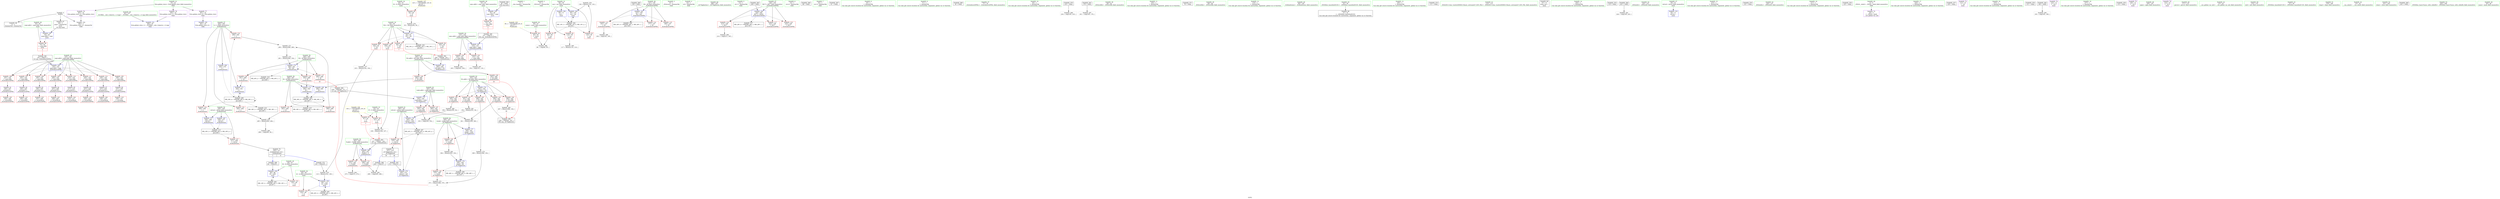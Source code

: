 digraph "SVFG" {
	label="SVFG";

	Node0x5609ad20ef30 [shape=record,color=grey,label="{NodeID: 0\nNullPtr}"];
	Node0x5609ad20ef30 -> Node0x5609ad230580[style=solid];
	Node0x5609ad20ef30 -> Node0x5609ad230680[style=solid];
	Node0x5609ad20ef30 -> Node0x5609ad235cd0[style=solid];
	Node0x5609ad23d870 [shape=record,color=grey,label="{NodeID: 277\n103 = Binary(102, 104, )\n}"];
	Node0x5609ad23d870 -> Node0x5609ad23d6f0[style=solid];
	Node0x5609ad22f170 [shape=record,color=red,label="{NodeID: 111\n226\<--145\n\<--argv.addr\n_ZL8redirectiPPKc\n}"];
	Node0x5609ad22f170 -> Node0x5609ad2316b0[style=solid];
	Node0x5609ad22d3b0 [shape=record,color=green,label="{NodeID: 28\n52\<--53\nargc.addr\<--argc.addr_field_insensitive\nmain\n}"];
	Node0x5609ad22d3b0 -> Node0x5609ad231850[style=solid];
	Node0x5609ad22d3b0 -> Node0x5609ad235ea0[style=solid];
	Node0x5609ad238280 [shape=record,color=black,label="{NodeID: 388\n338 = PHI(293, 367, )\n0th arg _ZL7highestxx }"];
	Node0x5609ad238280 -> Node0x5609ad236ee0[style=solid];
	Node0x5609ad24af90 [shape=record,color=black,label="{NodeID: 305\nMR_20V_2 = PHI(MR_20V_3, MR_20V_1, )\npts\{69 \}\n}"];
	Node0x5609ad24af90 -> Node0x5609ad2362b0[style=dashed];
	Node0x5609ad2351e0 [shape=record,color=red,label="{NodeID: 139\n304\<--268\n\<--M\n_ZL6badwinxx\n}"];
	Node0x5609ad2351e0 -> Node0x5609ad236d40[style=solid];
	Node0x5609ad22fd00 [shape=record,color=green,label="{NodeID: 56\n262\<--263\nP.addr\<--P.addr_field_insensitive\n_ZL6badwinxx\n}"];
	Node0x5609ad22fd00 -> Node0x5609ad234a90[style=solid];
	Node0x5609ad22fd00 -> Node0x5609ad234b60[style=solid];
	Node0x5609ad22fd00 -> Node0x5609ad236860[style=solid];
	Node0x5609ad236930 [shape=record,color=blue,label="{NodeID: 167\n258\<--277\nretval\<--\n_ZL6badwinxx\n}"];
	Node0x5609ad236930 -> Node0x5609ad24d790[style=dashed];
	Node0x5609ad231510 [shape=record,color=purple,label="{NodeID: 84\n207\<--206\narrayidx18\<--\n_ZL8redirectiPPKc\n}"];
	Node0x5609ad231510 -> Node0x5609ad2344e0[style=solid];
	Node0x5609ad22b6a0 [shape=record,color=green,label="{NodeID: 1\n7\<--1\n__dso_handle\<--dummyObj\nGlob }"];
	Node0x5609ad23d9f0 [shape=record,color=grey,label="{NodeID: 278\n93 = Binary(94, 92, )\n}"];
	Node0x5609ad23d9f0 -> Node0x5609ad236110[style=solid];
	Node0x5609ad22f240 [shape=record,color=red,label="{NodeID: 112\n236\<--145\n\<--argv.addr\n_ZL8redirectiPPKc\n}"];
	Node0x5609ad22f240 -> Node0x5609ad231780[style=solid];
	Node0x5609ad22d480 [shape=record,color=green,label="{NodeID: 29\n54\<--55\nargv.addr\<--argv.addr_field_insensitive\nmain\n}"];
	Node0x5609ad22d480 -> Node0x5609ad231920[style=solid];
	Node0x5609ad22d480 -> Node0x5609ad235f70[style=solid];
	Node0x5609ad238490 [shape=record,color=black,label="{NodeID: 389\n339 = PHI(294, 371, )\n1st arg _ZL7highestxx }"];
	Node0x5609ad238490 -> Node0x5609ad236fb0[style=solid];
	Node0x5609ad24b490 [shape=record,color=black,label="{NodeID: 306\nMR_48V_2 = PHI(MR_48V_4, MR_48V_1, )\npts\{347 \}\n}"];
	Node0x5609ad2352b0 [shape=record,color=red,label="{NodeID: 140\n375\<--340\n\<--retval\n_ZL7highestxx\n}"];
	Node0x5609ad2352b0 -> Node0x5609ad2309f0[style=solid];
	Node0x5609ad22fdd0 [shape=record,color=green,label="{NodeID: 57\n264\<--265\nL\<--L_field_insensitive\n_ZL6badwinxx\n}"];
	Node0x5609ad22fdd0 -> Node0x5609ad234c30[style=solid];
	Node0x5609ad22fdd0 -> Node0x5609ad234d00[style=solid];
	Node0x5609ad22fdd0 -> Node0x5609ad234dd0[style=solid];
	Node0x5609ad22fdd0 -> Node0x5609ad236a00[style=solid];
	Node0x5609ad22fdd0 -> Node0x5609ad236c70[style=solid];
	Node0x5609ad236a00 [shape=record,color=blue,label="{NodeID: 168\n264\<--274\nL\<--\n_ZL6badwinxx\n}"];
	Node0x5609ad236a00 -> Node0x5609ad249190[style=dashed];
	Node0x5609ad2315e0 [shape=record,color=purple,label="{NodeID: 85\n217\<--216\narrayidx22\<--\n_ZL8redirectiPPKc\n}"];
	Node0x5609ad2315e0 -> Node0x5609ad2345b0[style=solid];
	Node0x5609ad22b730 [shape=record,color=green,label="{NodeID: 2\n8\<--1\n_ZSt3cin\<--dummyObj\nGlob }"];
	Node0x5609ad23db70 [shape=record,color=grey,label="{NodeID: 279\n136 = Binary(135, 118, )\n}"];
	Node0x5609ad23db70 -> Node0x5609ad236380[style=solid];
	Node0x5609ad22f310 [shape=record,color=red,label="{NodeID: 113\n163\<--147\n\<--fd\n_ZL8redirectiPPKc\n}"];
	Node0x5609ad22f310 -> Node0x5609ad233800[style=solid];
	Node0x5609ad22d550 [shape=record,color=green,label="{NodeID: 30\n56\<--57\ncases\<--cases_field_insensitive\nmain\n}"];
	Node0x5609ad22d550 -> Node0x5609ad2319f0[style=solid];
	Node0x5609ad238610 [shape=record,color=black,label="{NodeID: 390\n141 = PHI(74, )\n0th arg _ZL8redirectiPPKc }"];
	Node0x5609ad238610 -> Node0x5609ad236450[style=solid];
	Node0x5609ad24b990 [shape=record,color=black,label="{NodeID: 307\nMR_42V_3 = PHI(MR_42V_4, MR_42V_2, )\npts\{341 \}\n}"];
	Node0x5609ad24b990 -> Node0x5609ad2352b0[style=dashed];
	Node0x5609ad235380 [shape=record,color=red,label="{NodeID: 141\n351\<--342\n\<--N2.addr\n_ZL7highestxx\n}"];
	Node0x5609ad235380 -> Node0x5609ad23de70[style=solid];
	Node0x5609ad22fea0 [shape=record,color=green,label="{NodeID: 58\n266\<--267\nR\<--R_field_insensitive\n_ZL6badwinxx\n}"];
	Node0x5609ad22fea0 -> Node0x5609ad234ea0[style=solid];
	Node0x5609ad22fea0 -> Node0x5609ad234f70[style=solid];
	Node0x5609ad22fea0 -> Node0x5609ad236ad0[style=solid];
	Node0x5609ad22fea0 -> Node0x5609ad236d40[style=solid];
	Node0x5609ad251250 [shape=record,color=yellow,style=double,label="{NodeID: 335\n8V_1 = ENCHI(MR_8V_0)\npts\{57 \}\nFun[main]}"];
	Node0x5609ad251250 -> Node0x5609ad2319f0[style=dashed];
	Node0x5609ad236ad0 [shape=record,color=blue,label="{NodeID: 169\n266\<--280\nR\<--\n_ZL6badwinxx\n}"];
	Node0x5609ad236ad0 -> Node0x5609ad249690[style=dashed];
	Node0x5609ad2316b0 [shape=record,color=purple,label="{NodeID: 86\n227\<--226\narrayidx27\<--\n_ZL8redirectiPPKc\n}"];
	Node0x5609ad2316b0 -> Node0x5609ad234680[style=solid];
	Node0x5609ad22b7c0 [shape=record,color=green,label="{NodeID: 3\n9\<--1\n_ZSt4cout\<--dummyObj\nGlob }"];
	Node0x5609ad23dcf0 [shape=record,color=grey,label="{NodeID: 280\n356 = Binary(355, 94, )\n}"];
	Node0x5609ad23dcf0 -> Node0x5609ad237080[style=solid];
	Node0x5609ad22f3e0 [shape=record,color=red,label="{NodeID: 114\n177\<--147\n\<--fd\n_ZL8redirectiPPKc\n}"];
	Node0x5609ad22d620 [shape=record,color=green,label="{NodeID: 31\n58\<--59\ncas\<--cas_field_insensitive\nmain\n}"];
	Node0x5609ad22d620 -> Node0x5609ad231ac0[style=solid];
	Node0x5609ad22d620 -> Node0x5609ad231b90[style=solid];
	Node0x5609ad22d620 -> Node0x5609ad231c60[style=solid];
	Node0x5609ad22d620 -> Node0x5609ad236040[style=solid];
	Node0x5609ad22d620 -> Node0x5609ad236380[style=solid];
	Node0x5609ad238720 [shape=record,color=black,label="{NodeID: 391\n142 = PHI(75, )\n1st arg _ZL8redirectiPPKc }"];
	Node0x5609ad238720 -> Node0x5609ad236520[style=solid];
	Node0x5609ad24be90 [shape=record,color=black,label="{NodeID: 308\nMR_26V_4 = PHI(MR_26V_2, MR_26V_1, )\npts\{148 \}\n}"];
	Node0x5609ad235450 [shape=record,color=red,label="{NodeID: 142\n355\<--342\n\<--N2.addr\n_ZL7highestxx\n}"];
	Node0x5609ad235450 -> Node0x5609ad23dcf0[style=solid];
	Node0x5609ad22ff70 [shape=record,color=green,label="{NodeID: 59\n268\<--269\nM\<--M_field_insensitive\n_ZL6badwinxx\n}"];
	Node0x5609ad22ff70 -> Node0x5609ad235040[style=solid];
	Node0x5609ad22ff70 -> Node0x5609ad235110[style=solid];
	Node0x5609ad22ff70 -> Node0x5609ad2351e0[style=solid];
	Node0x5609ad22ff70 -> Node0x5609ad236ba0[style=solid];
	Node0x5609ad236ba0 [shape=record,color=blue,label="{NodeID: 170\n268\<--291\nM\<--div\n_ZL6badwinxx\n}"];
	Node0x5609ad236ba0 -> Node0x5609ad235040[style=dashed];
	Node0x5609ad236ba0 -> Node0x5609ad235110[style=dashed];
	Node0x5609ad236ba0 -> Node0x5609ad2351e0[style=dashed];
	Node0x5609ad236ba0 -> Node0x5609ad236ba0[style=dashed];
	Node0x5609ad236ba0 -> Node0x5609ad24e690[style=dashed];
	Node0x5609ad231780 [shape=record,color=purple,label="{NodeID: 87\n237\<--236\narrayidx32\<--\n_ZL8redirectiPPKc\n}"];
	Node0x5609ad231780 -> Node0x5609ad234750[style=solid];
	Node0x5609ad22c010 [shape=record,color=green,label="{NodeID: 4\n10\<--1\n.str\<--dummyObj\nGlob }"];
	Node0x5609ad23de70 [shape=record,color=grey,label="{NodeID: 281\n352 = Binary(351, 94, )\n}"];
	Node0x5609ad23de70 -> Node0x5609ad233e00[style=solid];
	Node0x5609ad22f4b0 [shape=record,color=red,label="{NodeID: 115\n189\<--147\n\<--fd\n_ZL8redirectiPPKc\n}"];
	Node0x5609ad22d6f0 [shape=record,color=green,label="{NodeID: 32\n60\<--61\nN\<--N_field_insensitive\nmain\n}"];
	Node0x5609ad22d6f0 -> Node0x5609ad231d30[style=solid];
	Node0x5609ad238830 [shape=record,color=black,label="{NodeID: 392\n256 = PHI(96, 105, )\n0th arg _ZL6badwinxx }"];
	Node0x5609ad238830 -> Node0x5609ad236790[style=solid];
	Node0x5609ad235520 [shape=record,color=red,label="{NodeID: 143\n359\<--342\n\<--N2.addr\n_ZL7highestxx\n}"];
	Node0x5609ad235520 -> Node0x5609ad233080[style=solid];
	Node0x5609ad230040 [shape=record,color=green,label="{NodeID: 60\n296\<--297\n_ZL7highestxx\<--_ZL7highestxx_field_insensitive\n}"];
	Node0x5609ad251410 [shape=record,color=yellow,style=double,label="{NodeID: 337\n12V_1 = ENCHI(MR_12V_0)\npts\{61 \}\nFun[main]}"];
	Node0x5609ad251410 -> Node0x5609ad231d30[style=dashed];
	Node0x5609ad236c70 [shape=record,color=blue,label="{NodeID: 171\n264\<--301\nL\<--\n_ZL6badwinxx\n}"];
	Node0x5609ad236c70 -> Node0x5609ad249190[style=dashed];
	Node0x5609ad231850 [shape=record,color=red,label="{NodeID: 88\n74\<--52\n\<--argc.addr\nmain\n|{<s0>3}}"];
	Node0x5609ad231850:s0 -> Node0x5609ad238610[style=solid,color=red];
	Node0x5609ad22c0a0 [shape=record,color=green,label="{NodeID: 5\n12\<--1\n.str.1\<--dummyObj\nGlob }"];
	Node0x5609ad23dff0 [shape=record,color=grey,label="{NodeID: 282\n364 = Binary(363, 104, )\n}"];
	Node0x5609ad23dff0 -> Node0x5609ad237220[style=solid];
	Node0x5609ad233f30 [shape=record,color=red,label="{NodeID: 116\n213\<--149\n\<--fd17\n_ZL8redirectiPPKc\n}"];
	Node0x5609ad233f30 -> Node0x5609ad240500[style=solid];
	Node0x5609ad22d7c0 [shape=record,color=green,label="{NodeID: 33\n62\<--63\nP\<--P_field_insensitive\nmain\n}"];
	Node0x5609ad22d7c0 -> Node0x5609ad231e00[style=solid];
	Node0x5609ad22d7c0 -> Node0x5609ad22e540[style=solid];
	Node0x5609ad238a10 [shape=record,color=black,label="{NodeID: 393\n257 = PHI(97, 108, )\n1st arg _ZL6badwinxx }"];
	Node0x5609ad238a10 -> Node0x5609ad236860[style=solid];
	Node0x5609ad2355f0 [shape=record,color=red,label="{NodeID: 144\n366\<--342\n\<--N2.addr\n_ZL7highestxx\n}"];
	Node0x5609ad2355f0 -> Node0x5609ad232f00[style=solid];
	Node0x5609ad230140 [shape=record,color=green,label="{NodeID: 61\n340\<--341\nretval\<--retval_field_insensitive\n_ZL7highestxx\n}"];
	Node0x5609ad230140 -> Node0x5609ad2352b0[style=solid];
	Node0x5609ad230140 -> Node0x5609ad237080[style=solid];
	Node0x5609ad230140 -> Node0x5609ad2372f0[style=solid];
	Node0x5609ad2514f0 [shape=record,color=yellow,style=double,label="{NodeID: 338\n14V_1 = ENCHI(MR_14V_0)\npts\{63 \}\nFun[main]}"];
	Node0x5609ad2514f0 -> Node0x5609ad231e00[style=dashed];
	Node0x5609ad2514f0 -> Node0x5609ad22e540[style=dashed];
	Node0x5609ad236d40 [shape=record,color=blue,label="{NodeID: 172\n266\<--304\nR\<--\n_ZL6badwinxx\n}"];
	Node0x5609ad236d40 -> Node0x5609ad249690[style=dashed];
	Node0x5609ad231920 [shape=record,color=red,label="{NodeID: 89\n75\<--54\n\<--argv.addr\nmain\n|{<s0>3}}"];
	Node0x5609ad231920:s0 -> Node0x5609ad238720[style=solid,color=red];
	Node0x5609ad22c130 [shape=record,color=green,label="{NodeID: 6\n14\<--1\n.str.2\<--dummyObj\nGlob }"];
	Node0x5609acf02830 [shape=record,color=black,label="{NodeID: 366\n88 = PHI()\n}"];
	Node0x5609ad232f00 [shape=record,color=grey,label="{NodeID: 283\n367 = Binary(366, 104, )\n|{<s0>36}}"];
	Node0x5609ad232f00:s0 -> Node0x5609ad238280[style=solid,color=red];
	Node0x5609ad234000 [shape=record,color=red,label="{NodeID: 117\n222\<--149\n\<--fd17\n_ZL8redirectiPPKc\n}"];
	Node0x5609ad22d890 [shape=record,color=green,label="{NodeID: 34\n64\<--65\nN2\<--N2_field_insensitive\nmain\n}"];
	Node0x5609ad22d890 -> Node0x5609ad22e610[style=solid];
	Node0x5609ad22d890 -> Node0x5609ad22e6e0[style=solid];
	Node0x5609ad22d890 -> Node0x5609ad22e7b0[style=solid];
	Node0x5609ad22d890 -> Node0x5609ad22e880[style=solid];
	Node0x5609ad22d890 -> Node0x5609ad236110[style=solid];
	Node0x5609ad238b90 [shape=record,color=black,label="{NodeID: 394\n48 = PHI()\n0th arg main }"];
	Node0x5609ad238b90 -> Node0x5609ad235ea0[style=solid];
	Node0x5609ad2356c0 [shape=record,color=red,label="{NodeID: 145\n368\<--342\n\<--N2.addr\n_ZL7highestxx\n}"];
	Node0x5609ad2356c0 -> Node0x5609ad23d0f0[style=solid];
	Node0x5609ad230210 [shape=record,color=green,label="{NodeID: 62\n342\<--343\nN2.addr\<--N2.addr_field_insensitive\n_ZL7highestxx\n}"];
	Node0x5609ad230210 -> Node0x5609ad235380[style=solid];
	Node0x5609ad230210 -> Node0x5609ad235450[style=solid];
	Node0x5609ad230210 -> Node0x5609ad235520[style=solid];
	Node0x5609ad230210 -> Node0x5609ad2355f0[style=solid];
	Node0x5609ad230210 -> Node0x5609ad2356c0[style=solid];
	Node0x5609ad230210 -> Node0x5609ad236ee0[style=solid];
	Node0x5609ad236e10 [shape=record,color=blue,label="{NodeID: 173\n258\<--308\nretval\<--\n_ZL6badwinxx\n}"];
	Node0x5609ad236e10 -> Node0x5609ad24d790[style=dashed];
	Node0x5609ad2319f0 [shape=record,color=red,label="{NodeID: 90\n85\<--56\n\<--cases\nmain\n}"];
	Node0x5609ad2319f0 -> Node0x5609ad233680[style=solid];
	Node0x5609ad22c1c0 [shape=record,color=green,label="{NodeID: 7\n16\<--1\n.str.3\<--dummyObj\nGlob }"];
	Node0x5609ad25fd10 [shape=record,color=black,label="{NodeID: 367\n91 = PHI()\n}"];
	Node0x5609ad233080 [shape=record,color=grey,label="{NodeID: 284\n361 = Binary(359, 360, )\n}"];
	Node0x5609ad233080 -> Node0x5609ad237150[style=solid];
	Node0x5609ad2340d0 [shape=record,color=red,label="{NodeID: 118\n232\<--149\n\<--fd17\n_ZL8redirectiPPKc\n}"];
	Node0x5609ad22d960 [shape=record,color=green,label="{NodeID: 35\n66\<--67\nB\<--B_field_insensitive\nmain\n}"];
	Node0x5609ad22d960 -> Node0x5609ad22e950[style=solid];
	Node0x5609ad22d960 -> Node0x5609ad2361e0[style=solid];
	Node0x5609ad235790 [shape=record,color=red,label="{NodeID: 146\n350\<--344\n\<--rank.addr\n_ZL7highestxx\n}"];
	Node0x5609ad235790 -> Node0x5609ad233e00[style=solid];
	Node0x5609ad2302e0 [shape=record,color=green,label="{NodeID: 63\n344\<--345\nrank.addr\<--rank.addr_field_insensitive\n_ZL7highestxx\n}"];
	Node0x5609ad2302e0 -> Node0x5609ad235790[style=solid];
	Node0x5609ad2302e0 -> Node0x5609ad235860[style=solid];
	Node0x5609ad2302e0 -> Node0x5609ad236fb0[style=solid];
	Node0x5609ad236ee0 [shape=record,color=blue,label="{NodeID: 174\n342\<--338\nN2.addr\<--N2\n_ZL7highestxx\n}"];
	Node0x5609ad236ee0 -> Node0x5609ad235380[style=dashed];
	Node0x5609ad236ee0 -> Node0x5609ad235450[style=dashed];
	Node0x5609ad236ee0 -> Node0x5609ad235520[style=dashed];
	Node0x5609ad236ee0 -> Node0x5609ad2355f0[style=dashed];
	Node0x5609ad236ee0 -> Node0x5609ad2356c0[style=dashed];
	Node0x5609ad231ac0 [shape=record,color=red,label="{NodeID: 91\n84\<--58\n\<--cas\nmain\n}"];
	Node0x5609ad231ac0 -> Node0x5609ad233680[style=solid];
	Node0x5609ad22c250 [shape=record,color=green,label="{NodeID: 8\n19\<--1\n\<--dummyObj\nCan only get source location for instruction, argument, global var or function.}"];
	Node0x5609ad25fde0 [shape=record,color=black,label="{NodeID: 368\n98 = PHI(255, )\n}"];
	Node0x5609ad25fde0 -> Node0x5609ad2361e0[style=solid];
	Node0x5609ad233200 [shape=record,color=grey,label="{NodeID: 285\n117 = Binary(116, 118, )\n}"];
	Node0x5609ad2341a0 [shape=record,color=red,label="{NodeID: 119\n158\<--157\n\<--arrayidx\n_ZL8redirectiPPKc\n}"];
	Node0x5609ad22da30 [shape=record,color=green,label="{NodeID: 36\n68\<--69\nA\<--A_field_insensitive\nmain\n}"];
	Node0x5609ad22da30 -> Node0x5609ad22ea20[style=solid];
	Node0x5609ad22da30 -> Node0x5609ad2362b0[style=solid];
	Node0x5609ad24d790 [shape=record,color=black,label="{NodeID: 313\nMR_30V_3 = PHI(MR_30V_4, MR_30V_2, )\npts\{259 \}\n}"];
	Node0x5609ad24d790 -> Node0x5609ad234820[style=dashed];
	Node0x5609ad235860 [shape=record,color=red,label="{NodeID: 147\n360\<--344\n\<--rank.addr\n_ZL7highestxx\n}"];
	Node0x5609ad235860 -> Node0x5609ad233080[style=solid];
	Node0x5609ad2303b0 [shape=record,color=green,label="{NodeID: 64\n346\<--347\nweak\<--weak_field_insensitive\n_ZL7highestxx\n}"];
	Node0x5609ad2303b0 -> Node0x5609ad235930[style=solid];
	Node0x5609ad2303b0 -> Node0x5609ad235a00[style=solid];
	Node0x5609ad2303b0 -> Node0x5609ad237150[style=solid];
	Node0x5609ad2303b0 -> Node0x5609ad237220[style=solid];
	Node0x5609ad236fb0 [shape=record,color=blue,label="{NodeID: 175\n344\<--339\nrank.addr\<--rank\n_ZL7highestxx\n}"];
	Node0x5609ad236fb0 -> Node0x5609ad235790[style=dashed];
	Node0x5609ad236fb0 -> Node0x5609ad235860[style=dashed];
	Node0x5609ad231b90 [shape=record,color=red,label="{NodeID: 92\n116\<--58\n\<--cas\nmain\n}"];
	Node0x5609ad231b90 -> Node0x5609ad233200[style=solid];
	Node0x5609ad22c2e0 [shape=record,color=green,label="{NodeID: 9\n71\<--1\n\<--dummyObj\nCan only get source location for instruction, argument, global var or function.}"];
	Node0x5609ad25ffa0 [shape=record,color=black,label="{NodeID: 369\n30 = PHI()\n}"];
	Node0x5609ad233380 [shape=record,color=grey,label="{NodeID: 286\n286 = cmp(285, 94, )\n}"];
	Node0x5609ad234270 [shape=record,color=red,label="{NodeID: 120\n169\<--168\n\<--arrayidx3\n_ZL8redirectiPPKc\n}"];
	Node0x5609ad22db00 [shape=record,color=green,label="{NodeID: 37\n77\<--78\n_ZL8redirectiPPKc\<--_ZL8redirectiPPKc_field_insensitive\n}"];
	Node0x5609ad24dc90 [shape=record,color=black,label="{NodeID: 314\nMR_36V_2 = PHI(MR_36V_4, MR_36V_1, )\npts\{265 \}\n}"];
	Node0x5609ad235930 [shape=record,color=red,label="{NodeID: 148\n363\<--346\n\<--weak\n_ZL7highestxx\n}"];
	Node0x5609ad235930 -> Node0x5609ad23dff0[style=solid];
	Node0x5609ad230480 [shape=record,color=green,label="{NodeID: 65\n20\<--377\n_GLOBAL__sub_I_bmerry_1_0.cpp\<--_GLOBAL__sub_I_bmerry_1_0.cpp_field_insensitive\n}"];
	Node0x5609ad230480 -> Node0x5609ad235bd0[style=solid];
	Node0x5609ad237080 [shape=record,color=blue,label="{NodeID: 176\n340\<--356\nretval\<--sub1\n_ZL7highestxx\n}"];
	Node0x5609ad237080 -> Node0x5609ad24b990[style=dashed];
	Node0x5609ad231c60 [shape=record,color=red,label="{NodeID: 93\n135\<--58\n\<--cas\nmain\n}"];
	Node0x5609ad231c60 -> Node0x5609ad23db70[style=solid];
	Node0x5609ad22c370 [shape=record,color=green,label="{NodeID: 10\n94\<--1\n\<--dummyObj\nCan only get source location for instruction, argument, global var or function.}"];
	Node0x5609ad260180 [shape=record,color=black,label="{NodeID: 370\n233 = PHI()\n}"];
	Node0x5609ad260180 -> Node0x5609ad240800[style=solid];
	Node0x5609ad233500 [shape=record,color=grey,label="{NodeID: 287\n181 = cmp(165, 178, )\n}"];
	Node0x5609ad234340 [shape=record,color=red,label="{NodeID: 121\n185\<--184\n\<--arrayidx7\n_ZL8redirectiPPKc\n}"];
	Node0x5609ad22dc00 [shape=record,color=green,label="{NodeID: 38\n80\<--81\n_ZNSirsERi\<--_ZNSirsERi_field_insensitive\n}"];
	Node0x5609ad24e190 [shape=record,color=black,label="{NodeID: 315\nMR_38V_2 = PHI(MR_38V_4, MR_38V_1, )\npts\{267 \}\n}"];
	Node0x5609ad235a00 [shape=record,color=red,label="{NodeID: 149\n370\<--346\n\<--weak\n_ZL7highestxx\n}"];
	Node0x5609ad235a00 -> Node0x5609ad23d570[style=solid];
	Node0x5609ad230580 [shape=record,color=black,label="{NodeID: 66\n2\<--3\ndummyVal\<--dummyVal\n}"];
	Node0x5609ad237150 [shape=record,color=blue,label="{NodeID: 177\n346\<--361\nweak\<--sub2\n_ZL7highestxx\n}"];
	Node0x5609ad237150 -> Node0x5609ad235930[style=dashed];
	Node0x5609ad237150 -> Node0x5609ad237220[style=dashed];
	Node0x5609ad231d30 [shape=record,color=red,label="{NodeID: 94\n92\<--60\n\<--N\nmain\n}"];
	Node0x5609ad231d30 -> Node0x5609ad23d9f0[style=solid];
	Node0x5609ad22c400 [shape=record,color=green,label="{NodeID: 11\n104\<--1\n\<--dummyObj\nCan only get source location for instruction, argument, global var or function.}"];
	Node0x5609ad260250 [shape=record,color=black,label="{NodeID: 371\n79 = PHI()\n}"];
	Node0x5609ad233680 [shape=record,color=grey,label="{NodeID: 288\n86 = cmp(84, 85, )\n}"];
	Node0x5609ad234410 [shape=record,color=red,label="{NodeID: 122\n197\<--196\n\<--arrayidx12\n_ZL8redirectiPPKc\n}"];
	Node0x5609ad22dd00 [shape=record,color=green,label="{NodeID: 39\n89\<--90\n_ZNSirsERx\<--_ZNSirsERx_field_insensitive\n}"];
	Node0x5609ad24e690 [shape=record,color=black,label="{NodeID: 316\nMR_40V_2 = PHI(MR_40V_3, MR_40V_1, )\npts\{269 \}\n}"];
	Node0x5609ad235ad0 [shape=record,color=blue,label="{NodeID: 150\n381\<--19\nllvm.global_ctors_0\<--\nGlob }"];
	Node0x5609ad230680 [shape=record,color=black,label="{NodeID: 67\n49\<--3\nargv\<--dummyVal\nmain\n1st arg main }"];
	Node0x5609ad230680 -> Node0x5609ad235f70[style=solid];
	Node0x5609ad237220 [shape=record,color=blue,label="{NodeID: 178\n346\<--364\nweak\<--div\n_ZL7highestxx\n}"];
	Node0x5609ad237220 -> Node0x5609ad235a00[style=dashed];
	Node0x5609ad237220 -> Node0x5609ad24b490[style=dashed];
	Node0x5609ad231e00 [shape=record,color=red,label="{NodeID: 95\n97\<--62\n\<--P\nmain\n|{<s0>7}}"];
	Node0x5609ad231e00:s0 -> Node0x5609ad238a10[style=solid,color=red];
	Node0x5609ad22c490 [shape=record,color=green,label="{NodeID: 12\n118\<--1\n\<--dummyObj\nCan only get source location for instruction, argument, global var or function.}"];
	Node0x5609ad260320 [shape=record,color=black,label="{NodeID: 372\n109 = PHI(255, )\n}"];
	Node0x5609ad260320 -> Node0x5609ad23d6f0[style=solid];
	Node0x5609ad233800 [shape=record,color=grey,label="{NodeID: 289\n164 = cmp(163, 165, )\n}"];
	Node0x5609ad2344e0 [shape=record,color=red,label="{NodeID: 123\n208\<--207\n\<--arrayidx18\n_ZL8redirectiPPKc\n}"];
	Node0x5609ad22de00 [shape=record,color=green,label="{NodeID: 40\n99\<--100\n_ZL6badwinxx\<--_ZL6badwinxx_field_insensitive\n}"];
	Node0x5609ad24eb90 [shape=record,color=black,label="{NodeID: 317\nMR_28V_4 = PHI(MR_28V_3, MR_28V_1, )\npts\{150 \}\n}"];
	Node0x5609ad235bd0 [shape=record,color=blue,label="{NodeID: 151\n382\<--20\nllvm.global_ctors_1\<--_GLOBAL__sub_I_bmerry_1_0.cpp\nGlob }"];
	Node0x5609ad230750 [shape=record,color=black,label="{NodeID: 68\n31\<--32\n\<--_ZNSt8ios_base4InitD1Ev\nCan only get source location for instruction, argument, global var or function.}"];
	Node0x5609ad2372f0 [shape=record,color=blue,label="{NodeID: 179\n340\<--372\nretval\<--call\n_ZL7highestxx\n}"];
	Node0x5609ad2372f0 -> Node0x5609ad24b990[style=dashed];
	Node0x5609ad22e540 [shape=record,color=red,label="{NodeID: 96\n107\<--62\n\<--P\nmain\n}"];
	Node0x5609ad22e540 -> Node0x5609ad23d270[style=solid];
	Node0x5609ad22c520 [shape=record,color=green,label="{NodeID: 13\n165\<--1\n\<--dummyObj\nCan only get source location for instruction, argument, global var or function.}"];
	Node0x5609ad2604b0 [shape=record,color=black,label="{NodeID: 373\n113 = PHI()\n}"];
	Node0x5609ad233980 [shape=record,color=grey,label="{NodeID: 290\n299 = cmp(295, 298, )\n}"];
	Node0x5609ad2345b0 [shape=record,color=red,label="{NodeID: 124\n218\<--217\n\<--arrayidx22\n_ZL8redirectiPPKc\n}"];
	Node0x5609ad22df00 [shape=record,color=green,label="{NodeID: 41\n114\<--115\n_ZStlsISt11char_traitsIcEERSt13basic_ostreamIcT_ES5_PKc\<--_ZStlsISt11char_traitsIcEERSt13basic_ostreamIcT_ES5_PKc_field_insensitive\n}"];
	Node0x5609ad235cd0 [shape=record,color=blue, style = dotted,label="{NodeID: 152\n383\<--3\nllvm.global_ctors_2\<--dummyVal\nGlob }"];
	Node0x5609ad230850 [shape=record,color=black,label="{NodeID: 69\n47\<--71\nmain_ret\<--\nmain\n}"];
	Node0x5609ad22e610 [shape=record,color=red,label="{NodeID: 97\n96\<--64\n\<--N2\nmain\n|{<s0>7}}"];
	Node0x5609ad22e610:s0 -> Node0x5609ad238830[style=solid,color=red];
	Node0x5609ad22c5e0 [shape=record,color=green,label="{NodeID: 14\n204\<--1\n\<--dummyObj\nCan only get source location for instruction, argument, global var or function.}"];
	Node0x5609ad260580 [shape=record,color=black,label="{NodeID: 374\n119 = PHI()\n}"];
	Node0x5609ad233b00 [shape=record,color=grey,label="{NodeID: 291\n224 = cmp(165, 223, )\n}"];
	Node0x5609ad234680 [shape=record,color=red,label="{NodeID: 125\n228\<--227\n\<--arrayidx27\n_ZL8redirectiPPKc\n}"];
	Node0x5609ad22e000 [shape=record,color=green,label="{NodeID: 42\n120\<--121\n_ZNSolsEi\<--_ZNSolsEi_field_insensitive\n}"];
	Node0x5609ad235dd0 [shape=record,color=blue,label="{NodeID: 153\n50\<--71\nretval\<--\nmain\n}"];
	Node0x5609ad230920 [shape=record,color=black,label="{NodeID: 70\n255\<--311\n_ZL6badwinxx_ret\<--\n_ZL6badwinxx\n|{<s0>7|<s1>8}}"];
	Node0x5609ad230920:s0 -> Node0x5609ad25fde0[style=solid,color=blue];
	Node0x5609ad230920:s1 -> Node0x5609ad260320[style=solid,color=blue];
	Node0x5609ad22e6e0 [shape=record,color=red,label="{NodeID: 98\n102\<--64\n\<--N2\nmain\n}"];
	Node0x5609ad22e6e0 -> Node0x5609ad23d870[style=solid];
	Node0x5609ad22c6e0 [shape=record,color=green,label="{NodeID: 15\n210\<--1\n\<--dummyObj\nCan only get source location for instruction, argument, global var or function.}"];
	Node0x5609ad260650 [shape=record,color=black,label="{NodeID: 375\n123 = PHI()\n}"];
	Node0x5609ad233c80 [shape=record,color=grey,label="{NodeID: 292\n203 = cmp(202, 204, )\n}"];
	Node0x5609ad234750 [shape=record,color=red,label="{NodeID: 126\n238\<--237\n\<--arrayidx32\n_ZL8redirectiPPKc\n}"];
	Node0x5609ad22e100 [shape=record,color=green,label="{NodeID: 43\n126\<--127\n_ZNSolsEx\<--_ZNSolsEx_field_insensitive\n}"];
	Node0x5609ad235ea0 [shape=record,color=blue,label="{NodeID: 154\n52\<--48\nargc.addr\<--argc\nmain\n}"];
	Node0x5609ad235ea0 -> Node0x5609ad231850[style=dashed];
	Node0x5609ad2309f0 [shape=record,color=black,label="{NodeID: 71\n337\<--375\n_ZL7highestxx_ret\<--\n_ZL7highestxx\n|{<s0>35|<s1>36}}"];
	Node0x5609ad2309f0:s0 -> Node0x5609ad237f40[style=solid,color=blue];
	Node0x5609ad2309f0:s1 -> Node0x5609ad238140[style=solid,color=blue];
	Node0x5609ad22e7b0 [shape=record,color=red,label="{NodeID: 99\n105\<--64\n\<--N2\nmain\n|{<s0>8}}"];
	Node0x5609ad22e7b0:s0 -> Node0x5609ad238830[style=solid,color=red];
	Node0x5609ad22c7e0 [shape=record,color=green,label="{NodeID: 16\n211\<--1\n\<--dummyObj\nCan only get source location for instruction, argument, global var or function.}"];
	Node0x5609ad260720 [shape=record,color=black,label="{NodeID: 376\n125 = PHI()\n}"];
	Node0x5609ad233e00 [shape=record,color=grey,label="{NodeID: 293\n353 = cmp(350, 352, )\n}"];
	Node0x5609ad234820 [shape=record,color=red,label="{NodeID: 127\n311\<--258\n\<--retval\n_ZL6badwinxx\n}"];
	Node0x5609ad234820 -> Node0x5609ad230920[style=solid];
	Node0x5609ad22e200 [shape=record,color=green,label="{NodeID: 44\n143\<--144\nargc.addr\<--argc.addr_field_insensitive\n_ZL8redirectiPPKc\n}"];
	Node0x5609ad22e200 -> Node0x5609ad22eaf0[style=solid];
	Node0x5609ad22e200 -> Node0x5609ad22ebc0[style=solid];
	Node0x5609ad22e200 -> Node0x5609ad236450[style=solid];
	Node0x5609ad235f70 [shape=record,color=blue,label="{NodeID: 155\n54\<--49\nargv.addr\<--argv\nmain\n}"];
	Node0x5609ad235f70 -> Node0x5609ad231920[style=dashed];
	Node0x5609ad230ac0 [shape=record,color=purple,label="{NodeID: 72\n29\<--4\n\<--_ZStL8__ioinit\n__cxx_global_var_init\n}"];
	Node0x5609ad22e880 [shape=record,color=red,label="{NodeID: 100\n106\<--64\n\<--N2\nmain\n}"];
	Node0x5609ad22e880 -> Node0x5609ad23d270[style=solid];
	Node0x5609ad22c8e0 [shape=record,color=green,label="{NodeID: 17\n244\<--1\n\<--dummyObj\nCan only get source location for instruction, argument, global var or function.}"];
	Node0x5609ad260820 [shape=record,color=black,label="{NodeID: 377\n129 = PHI()\n}"];
	Node0x5609ad240200 [shape=record,color=grey,label="{NodeID: 294\n273 = cmp(272, 274, )\n}"];
	Node0x5609ad2348f0 [shape=record,color=red,label="{NodeID: 128\n280\<--260\n\<--N2.addr\n_ZL6badwinxx\n}"];
	Node0x5609ad2348f0 -> Node0x5609ad236ad0[style=solid];
	Node0x5609ad22e2d0 [shape=record,color=green,label="{NodeID: 45\n145\<--146\nargv.addr\<--argv.addr_field_insensitive\n_ZL8redirectiPPKc\n}"];
	Node0x5609ad22e2d0 -> Node0x5609ad22ec90[style=solid];
	Node0x5609ad22e2d0 -> Node0x5609ad22ed60[style=solid];
	Node0x5609ad22e2d0 -> Node0x5609ad22ee30[style=solid];
	Node0x5609ad22e2d0 -> Node0x5609ad22ef00[style=solid];
	Node0x5609ad22e2d0 -> Node0x5609ad22efd0[style=solid];
	Node0x5609ad22e2d0 -> Node0x5609ad22f0a0[style=solid];
	Node0x5609ad22e2d0 -> Node0x5609ad22f170[style=solid];
	Node0x5609ad22e2d0 -> Node0x5609ad22f240[style=solid];
	Node0x5609ad22e2d0 -> Node0x5609ad236520[style=solid];
	Node0x5609ad236040 [shape=record,color=blue,label="{NodeID: 156\n58\<--71\ncas\<--\nmain\n}"];
	Node0x5609ad236040 -> Node0x5609ad24a090[style=dashed];
	Node0x5609ad230b90 [shape=record,color=purple,label="{NodeID: 73\n112\<--10\n\<--.str\nmain\n}"];
	Node0x5609ad22e950 [shape=record,color=red,label="{NodeID: 101\n130\<--66\n\<--B\nmain\n}"];
	Node0x5609ad22c9e0 [shape=record,color=green,label="{NodeID: 18\n274\<--1\n\<--dummyObj\nCan only get source location for instruction, argument, global var or function.}"];
	Node0x5609ad260920 [shape=record,color=black,label="{NodeID: 378\n131 = PHI()\n}"];
	Node0x5609ad240380 [shape=record,color=grey,label="{NodeID: 295\n193 = cmp(165, 190, )\n}"];
	Node0x5609ad2349c0 [shape=record,color=red,label="{NodeID: 129\n293\<--260\n\<--N2.addr\n_ZL6badwinxx\n|{<s0>35}}"];
	Node0x5609ad2349c0:s0 -> Node0x5609ad238280[style=solid,color=red];
	Node0x5609ad22e3a0 [shape=record,color=green,label="{NodeID: 46\n147\<--148\nfd\<--fd_field_insensitive\n_ZL8redirectiPPKc\n}"];
	Node0x5609ad22e3a0 -> Node0x5609ad22f310[style=solid];
	Node0x5609ad22e3a0 -> Node0x5609ad22f3e0[style=solid];
	Node0x5609ad22e3a0 -> Node0x5609ad22f4b0[style=solid];
	Node0x5609ad22e3a0 -> Node0x5609ad2365f0[style=solid];
	Node0x5609ad236110 [shape=record,color=blue,label="{NodeID: 157\n64\<--93\nN2\<--shl\nmain\n}"];
	Node0x5609ad236110 -> Node0x5609ad22e610[style=dashed];
	Node0x5609ad236110 -> Node0x5609ad22e6e0[style=dashed];
	Node0x5609ad236110 -> Node0x5609ad22e7b0[style=dashed];
	Node0x5609ad236110 -> Node0x5609ad22e880[style=dashed];
	Node0x5609ad236110 -> Node0x5609ad24a590[style=dashed];
	Node0x5609ad230c60 [shape=record,color=purple,label="{NodeID: 74\n122\<--12\n\<--.str.1\nmain\n}"];
	Node0x5609ad22ea20 [shape=record,color=red,label="{NodeID: 102\n124\<--68\n\<--A\nmain\n}"];
	Node0x5609ad22cae0 [shape=record,color=green,label="{NodeID: 19\n277\<--1\n\<--dummyObj\nCan only get source location for instruction, argument, global var or function.}"];
	Node0x5609ad260a20 [shape=record,color=black,label="{NodeID: 379\n133 = PHI()\n}"];
	Node0x5609ad240500 [shape=record,color=grey,label="{NodeID: 296\n214 = cmp(213, 165, )\n}"];
	Node0x5609ad234a90 [shape=record,color=red,label="{NodeID: 130\n272\<--262\n\<--P.addr\n_ZL6badwinxx\n}"];
	Node0x5609ad234a90 -> Node0x5609ad240200[style=solid];
	Node0x5609ad22e470 [shape=record,color=green,label="{NodeID: 47\n149\<--150\nfd17\<--fd17_field_insensitive\n_ZL8redirectiPPKc\n}"];
	Node0x5609ad22e470 -> Node0x5609ad233f30[style=solid];
	Node0x5609ad22e470 -> Node0x5609ad234000[style=solid];
	Node0x5609ad22e470 -> Node0x5609ad2340d0[style=solid];
	Node0x5609ad22e470 -> Node0x5609ad2366c0[style=solid];
	Node0x5609ad2361e0 [shape=record,color=blue,label="{NodeID: 158\n66\<--98\nB\<--call3\nmain\n}"];
	Node0x5609ad2361e0 -> Node0x5609ad22e950[style=dashed];
	Node0x5609ad2361e0 -> Node0x5609ad24aa90[style=dashed];
	Node0x5609ad230d30 [shape=record,color=purple,label="{NodeID: 75\n128\<--14\n\<--.str.2\nmain\n}"];
	Node0x5609ad22eaf0 [shape=record,color=red,label="{NodeID: 103\n153\<--143\n\<--argc.addr\n_ZL8redirectiPPKc\n}"];
	Node0x5609ad22eaf0 -> Node0x5609ad240680[style=solid];
	Node0x5609ad22cbe0 [shape=record,color=green,label="{NodeID: 20\n4\<--6\n_ZStL8__ioinit\<--_ZStL8__ioinit_field_insensitive\nGlob }"];
	Node0x5609ad22cbe0 -> Node0x5609ad230ac0[style=solid];
	Node0x5609ad260af0 [shape=record,color=black,label="{NodeID: 380\n159 = PHI()\n}"];
	Node0x5609ad260af0 -> Node0x5609ad2365f0[style=solid];
	Node0x5609ad240680 [shape=record,color=grey,label="{NodeID: 297\n154 = cmp(153, 118, )\n}"];
	Node0x5609ad234b60 [shape=record,color=red,label="{NodeID: 131\n298\<--262\n\<--P.addr\n_ZL6badwinxx\n}"];
	Node0x5609ad234b60 -> Node0x5609ad233980[style=solid];
	Node0x5609ad22f560 [shape=record,color=green,label="{NodeID: 48\n160\<--161\nopen\<--open_field_insensitive\n}"];
	Node0x5609ad2362b0 [shape=record,color=blue,label="{NodeID: 159\n68\<--110\nA\<--sub6\nmain\n}"];
	Node0x5609ad2362b0 -> Node0x5609ad22ea20[style=dashed];
	Node0x5609ad2362b0 -> Node0x5609ad24af90[style=dashed];
	Node0x5609ad230e00 [shape=record,color=purple,label="{NodeID: 76\n132\<--16\n\<--.str.3\nmain\n}"];
	Node0x5609ad23cdf0 [shape=record,color=grey,label="{NodeID: 270\n285 = Binary(283, 284, )\n}"];
	Node0x5609ad23cdf0 -> Node0x5609ad233380[style=solid];
	Node0x5609ad22ebc0 [shape=record,color=red,label="{NodeID: 104\n202\<--143\n\<--argc.addr\n_ZL8redirectiPPKc\n}"];
	Node0x5609ad22ebc0 -> Node0x5609ad233c80[style=solid];
	Node0x5609ad22cce0 [shape=record,color=green,label="{NodeID: 21\n18\<--22\nllvm.global_ctors\<--llvm.global_ctors_field_insensitive\nGlob }"];
	Node0x5609ad22cce0 -> Node0x5609ad230ed0[style=solid];
	Node0x5609ad22cce0 -> Node0x5609ad230fd0[style=solid];
	Node0x5609ad22cce0 -> Node0x5609ad2310d0[style=solid];
	Node0x5609ad260c20 [shape=record,color=black,label="{NodeID: 381\n178 = PHI()\n}"];
	Node0x5609ad260c20 -> Node0x5609ad233500[style=solid];
	Node0x5609ad240800 [shape=record,color=grey,label="{NodeID: 298\n234 = cmp(165, 233, )\n}"];
	Node0x5609ad234c30 [shape=record,color=red,label="{NodeID: 132\n284\<--264\n\<--L\n_ZL6badwinxx\n}"];
	Node0x5609ad234c30 -> Node0x5609ad23cdf0[style=solid];
	Node0x5609ad22f660 [shape=record,color=green,label="{NodeID: 49\n171\<--172\nperror\<--perror_field_insensitive\n}"];
	Node0x5609ad236380 [shape=record,color=blue,label="{NodeID: 160\n58\<--136\ncas\<--inc\nmain\n}"];
	Node0x5609ad236380 -> Node0x5609ad24a090[style=dashed];
	Node0x5609ad230ed0 [shape=record,color=purple,label="{NodeID: 77\n381\<--18\nllvm.global_ctors_0\<--llvm.global_ctors\nGlob }"];
	Node0x5609ad230ed0 -> Node0x5609ad235ad0[style=solid];
	Node0x5609ad23cf70 [shape=record,color=grey,label="{NodeID: 271\n290 = Binary(288, 289, )\n}"];
	Node0x5609ad23cf70 -> Node0x5609ad23d3f0[style=solid];
	Node0x5609ad22ec90 [shape=record,color=red,label="{NodeID: 105\n156\<--145\n\<--argv.addr\n_ZL8redirectiPPKc\n}"];
	Node0x5609ad22ec90 -> Node0x5609ad2311d0[style=solid];
	Node0x5609ad22cde0 [shape=record,color=green,label="{NodeID: 22\n23\<--24\n__cxx_global_var_init\<--__cxx_global_var_init_field_insensitive\n}"];
	Node0x5609ad260d20 [shape=record,color=black,label="{NodeID: 382\n190 = PHI()\n}"];
	Node0x5609ad260d20 -> Node0x5609ad240380[style=solid];
	Node0x5609ad249190 [shape=record,color=black,label="{NodeID: 299\nMR_36V_4 = PHI(MR_36V_6, MR_36V_3, )\npts\{265 \}\n}"];
	Node0x5609ad249190 -> Node0x5609ad234c30[style=dashed];
	Node0x5609ad249190 -> Node0x5609ad234d00[style=dashed];
	Node0x5609ad249190 -> Node0x5609ad234dd0[style=dashed];
	Node0x5609ad249190 -> Node0x5609ad236c70[style=dashed];
	Node0x5609ad249190 -> Node0x5609ad249190[style=dashed];
	Node0x5609ad249190 -> Node0x5609ad24dc90[style=dashed];
	Node0x5609ad234d00 [shape=record,color=red,label="{NodeID: 133\n288\<--264\n\<--L\n_ZL6badwinxx\n}"];
	Node0x5609ad234d00 -> Node0x5609ad23cf70[style=solid];
	Node0x5609ad22f760 [shape=record,color=green,label="{NodeID: 50\n174\<--175\nexit\<--exit_field_insensitive\n}"];
	Node0x5609ad236450 [shape=record,color=blue,label="{NodeID: 161\n143\<--141\nargc.addr\<--argc\n_ZL8redirectiPPKc\n}"];
	Node0x5609ad236450 -> Node0x5609ad22eaf0[style=dashed];
	Node0x5609ad236450 -> Node0x5609ad22ebc0[style=dashed];
	Node0x5609ad230fd0 [shape=record,color=purple,label="{NodeID: 78\n382\<--18\nllvm.global_ctors_1\<--llvm.global_ctors\nGlob }"];
	Node0x5609ad230fd0 -> Node0x5609ad235bd0[style=solid];
	Node0x5609ad23d0f0 [shape=record,color=grey,label="{NodeID: 272\n369 = Binary(368, 104, )\n}"];
	Node0x5609ad23d0f0 -> Node0x5609ad23d570[style=solid];
	Node0x5609ad22ed60 [shape=record,color=red,label="{NodeID: 106\n167\<--145\n\<--argv.addr\n_ZL8redirectiPPKc\n}"];
	Node0x5609ad22ed60 -> Node0x5609ad2312a0[style=solid];
	Node0x5609ad22cee0 [shape=record,color=green,label="{NodeID: 23\n27\<--28\n_ZNSt8ios_base4InitC1Ev\<--_ZNSt8ios_base4InitC1Ev_field_insensitive\n}"];
	Node0x5609ad260e20 [shape=record,color=black,label="{NodeID: 383\n209 = PHI()\n}"];
	Node0x5609ad260e20 -> Node0x5609ad2366c0[style=solid];
	Node0x5609ad249690 [shape=record,color=black,label="{NodeID: 300\nMR_38V_4 = PHI(MR_38V_5, MR_38V_3, )\npts\{267 \}\n}"];
	Node0x5609ad249690 -> Node0x5609ad234ea0[style=dashed];
	Node0x5609ad249690 -> Node0x5609ad234f70[style=dashed];
	Node0x5609ad249690 -> Node0x5609ad236d40[style=dashed];
	Node0x5609ad249690 -> Node0x5609ad249690[style=dashed];
	Node0x5609ad249690 -> Node0x5609ad24e190[style=dashed];
	Node0x5609ad234dd0 [shape=record,color=red,label="{NodeID: 134\n308\<--264\n\<--L\n_ZL6badwinxx\n}"];
	Node0x5609ad234dd0 -> Node0x5609ad236e10[style=solid];
	Node0x5609ad22f860 [shape=record,color=green,label="{NodeID: 51\n179\<--180\ndup2\<--dup2_field_insensitive\n}"];
	Node0x5609ad236520 [shape=record,color=blue,label="{NodeID: 162\n145\<--142\nargv.addr\<--argv\n_ZL8redirectiPPKc\n}"];
	Node0x5609ad236520 -> Node0x5609ad22ec90[style=dashed];
	Node0x5609ad236520 -> Node0x5609ad22ed60[style=dashed];
	Node0x5609ad236520 -> Node0x5609ad22ee30[style=dashed];
	Node0x5609ad236520 -> Node0x5609ad22ef00[style=dashed];
	Node0x5609ad236520 -> Node0x5609ad22efd0[style=dashed];
	Node0x5609ad236520 -> Node0x5609ad22f0a0[style=dashed];
	Node0x5609ad236520 -> Node0x5609ad22f170[style=dashed];
	Node0x5609ad236520 -> Node0x5609ad22f240[style=dashed];
	Node0x5609ad2310d0 [shape=record,color=purple,label="{NodeID: 79\n383\<--18\nllvm.global_ctors_2\<--llvm.global_ctors\nGlob }"];
	Node0x5609ad2310d0 -> Node0x5609ad235cd0[style=solid];
	Node0x5609ad23d270 [shape=record,color=grey,label="{NodeID: 273\n108 = Binary(106, 107, )\n|{<s0>8}}"];
	Node0x5609ad23d270:s0 -> Node0x5609ad238a10[style=solid,color=red];
	Node0x5609ad22ee30 [shape=record,color=red,label="{NodeID: 107\n183\<--145\n\<--argv.addr\n_ZL8redirectiPPKc\n}"];
	Node0x5609ad22ee30 -> Node0x5609ad231370[style=solid];
	Node0x5609ad22cfe0 [shape=record,color=green,label="{NodeID: 24\n33\<--34\n__cxa_atexit\<--__cxa_atexit_field_insensitive\n}"];
	Node0x5609ad237d70 [shape=record,color=black,label="{NodeID: 384\n223 = PHI()\n}"];
	Node0x5609ad237d70 -> Node0x5609ad233b00[style=solid];
	Node0x5609ad234ea0 [shape=record,color=red,label="{NodeID: 135\n283\<--266\n\<--R\n_ZL6badwinxx\n}"];
	Node0x5609ad234ea0 -> Node0x5609ad23cdf0[style=solid];
	Node0x5609ad22f960 [shape=record,color=green,label="{NodeID: 52\n191\<--192\nclose\<--close_field_insensitive\n}"];
	Node0x5609ad2365f0 [shape=record,color=blue,label="{NodeID: 163\n147\<--159\nfd\<--call\n_ZL8redirectiPPKc\n}"];
	Node0x5609ad2365f0 -> Node0x5609ad22f310[style=dashed];
	Node0x5609ad2365f0 -> Node0x5609ad22f3e0[style=dashed];
	Node0x5609ad2365f0 -> Node0x5609ad22f4b0[style=dashed];
	Node0x5609ad2365f0 -> Node0x5609ad24be90[style=dashed];
	Node0x5609ad2311d0 [shape=record,color=purple,label="{NodeID: 80\n157\<--156\narrayidx\<--\n_ZL8redirectiPPKc\n}"];
	Node0x5609ad2311d0 -> Node0x5609ad2341a0[style=solid];
	Node0x5609ad23d3f0 [shape=record,color=grey,label="{NodeID: 274\n291 = Binary(290, 104, )\n}"];
	Node0x5609ad23d3f0 -> Node0x5609ad236ba0[style=solid];
	Node0x5609ad22ef00 [shape=record,color=red,label="{NodeID: 108\n195\<--145\n\<--argv.addr\n_ZL8redirectiPPKc\n}"];
	Node0x5609ad22ef00 -> Node0x5609ad231440[style=solid];
	Node0x5609ad22d0e0 [shape=record,color=green,label="{NodeID: 25\n32\<--38\n_ZNSt8ios_base4InitD1Ev\<--_ZNSt8ios_base4InitD1Ev_field_insensitive\n}"];
	Node0x5609ad22d0e0 -> Node0x5609ad230750[style=solid];
	Node0x5609ad237e70 [shape=record,color=black,label="{NodeID: 385\n243 = PHI()\n}"];
	Node0x5609ad24a090 [shape=record,color=black,label="{NodeID: 302\nMR_10V_3 = PHI(MR_10V_4, MR_10V_2, )\npts\{59 \}\n}"];
	Node0x5609ad24a090 -> Node0x5609ad231ac0[style=dashed];
	Node0x5609ad24a090 -> Node0x5609ad231b90[style=dashed];
	Node0x5609ad24a090 -> Node0x5609ad231c60[style=dashed];
	Node0x5609ad24a090 -> Node0x5609ad236380[style=dashed];
	Node0x5609ad234f70 [shape=record,color=red,label="{NodeID: 136\n289\<--266\n\<--R\n_ZL6badwinxx\n}"];
	Node0x5609ad234f70 -> Node0x5609ad23cf70[style=solid];
	Node0x5609ad22fa60 [shape=record,color=green,label="{NodeID: 53\n245\<--246\n_ZNSt8ios_base15sync_with_stdioEb\<--_ZNSt8ios_base15sync_with_stdioEb_field_insensitive\n}"];
	Node0x5609ad2366c0 [shape=record,color=blue,label="{NodeID: 164\n149\<--209\nfd17\<--call19\n_ZL8redirectiPPKc\n}"];
	Node0x5609ad2366c0 -> Node0x5609ad233f30[style=dashed];
	Node0x5609ad2366c0 -> Node0x5609ad234000[style=dashed];
	Node0x5609ad2366c0 -> Node0x5609ad2340d0[style=dashed];
	Node0x5609ad2366c0 -> Node0x5609ad24eb90[style=dashed];
	Node0x5609ad2312a0 [shape=record,color=purple,label="{NodeID: 81\n168\<--167\narrayidx3\<--\n_ZL8redirectiPPKc\n}"];
	Node0x5609ad2312a0 -> Node0x5609ad234270[style=solid];
	Node0x5609ad23d570 [shape=record,color=grey,label="{NodeID: 275\n371 = Binary(369, 370, )\n|{<s0>36}}"];
	Node0x5609ad23d570:s0 -> Node0x5609ad238490[style=solid,color=red];
	Node0x5609ad22efd0 [shape=record,color=red,label="{NodeID: 109\n206\<--145\n\<--argv.addr\n_ZL8redirectiPPKc\n}"];
	Node0x5609ad22efd0 -> Node0x5609ad231510[style=solid];
	Node0x5609ad22d1e0 [shape=record,color=green,label="{NodeID: 26\n45\<--46\nmain\<--main_field_insensitive\n}"];
	Node0x5609ad237f40 [shape=record,color=black,label="{NodeID: 386\n295 = PHI(337, )\n}"];
	Node0x5609ad237f40 -> Node0x5609ad233980[style=solid];
	Node0x5609ad24a590 [shape=record,color=black,label="{NodeID: 303\nMR_16V_2 = PHI(MR_16V_3, MR_16V_1, )\npts\{65 \}\n}"];
	Node0x5609ad24a590 -> Node0x5609ad236110[style=dashed];
	Node0x5609ad235040 [shape=record,color=red,label="{NodeID: 137\n294\<--268\n\<--M\n_ZL6badwinxx\n|{<s0>35}}"];
	Node0x5609ad235040:s0 -> Node0x5609ad238490[style=solid,color=red];
	Node0x5609ad22fb60 [shape=record,color=green,label="{NodeID: 54\n258\<--259\nretval\<--retval_field_insensitive\n_ZL6badwinxx\n}"];
	Node0x5609ad22fb60 -> Node0x5609ad234820[style=solid];
	Node0x5609ad22fb60 -> Node0x5609ad236930[style=solid];
	Node0x5609ad22fb60 -> Node0x5609ad236e10[style=solid];
	Node0x5609ad236790 [shape=record,color=blue,label="{NodeID: 165\n260\<--256\nN2.addr\<--N2\n_ZL6badwinxx\n}"];
	Node0x5609ad236790 -> Node0x5609ad2348f0[style=dashed];
	Node0x5609ad236790 -> Node0x5609ad2349c0[style=dashed];
	Node0x5609ad231370 [shape=record,color=purple,label="{NodeID: 82\n184\<--183\narrayidx7\<--\n_ZL8redirectiPPKc\n}"];
	Node0x5609ad231370 -> Node0x5609ad234340[style=solid];
	Node0x5609ad23d6f0 [shape=record,color=grey,label="{NodeID: 276\n110 = Binary(103, 109, )\n}"];
	Node0x5609ad23d6f0 -> Node0x5609ad2362b0[style=solid];
	Node0x5609ad22f0a0 [shape=record,color=red,label="{NodeID: 110\n216\<--145\n\<--argv.addr\n_ZL8redirectiPPKc\n}"];
	Node0x5609ad22f0a0 -> Node0x5609ad2315e0[style=solid];
	Node0x5609ad22d2e0 [shape=record,color=green,label="{NodeID: 27\n50\<--51\nretval\<--retval_field_insensitive\nmain\n}"];
	Node0x5609ad22d2e0 -> Node0x5609ad235dd0[style=solid];
	Node0x5609ad238140 [shape=record,color=black,label="{NodeID: 387\n372 = PHI(337, )\n}"];
	Node0x5609ad238140 -> Node0x5609ad2372f0[style=solid];
	Node0x5609ad24aa90 [shape=record,color=black,label="{NodeID: 304\nMR_18V_2 = PHI(MR_18V_3, MR_18V_1, )\npts\{67 \}\n}"];
	Node0x5609ad24aa90 -> Node0x5609ad2361e0[style=dashed];
	Node0x5609ad235110 [shape=record,color=red,label="{NodeID: 138\n301\<--268\n\<--M\n_ZL6badwinxx\n}"];
	Node0x5609ad235110 -> Node0x5609ad236c70[style=solid];
	Node0x5609ad22fc30 [shape=record,color=green,label="{NodeID: 55\n260\<--261\nN2.addr\<--N2.addr_field_insensitive\n_ZL6badwinxx\n}"];
	Node0x5609ad22fc30 -> Node0x5609ad2348f0[style=solid];
	Node0x5609ad22fc30 -> Node0x5609ad2349c0[style=solid];
	Node0x5609ad22fc30 -> Node0x5609ad236790[style=solid];
	Node0x5609ad236860 [shape=record,color=blue,label="{NodeID: 166\n262\<--257\nP.addr\<--P\n_ZL6badwinxx\n}"];
	Node0x5609ad236860 -> Node0x5609ad234a90[style=dashed];
	Node0x5609ad236860 -> Node0x5609ad234b60[style=dashed];
	Node0x5609ad231440 [shape=record,color=purple,label="{NodeID: 83\n196\<--195\narrayidx12\<--\n_ZL8redirectiPPKc\n}"];
	Node0x5609ad231440 -> Node0x5609ad234410[style=solid];
}
